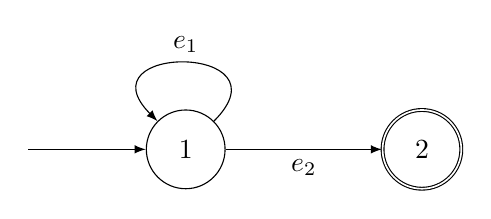 \begin{tikzpicture}

\node[draw, circle,minimum size=1cm] (1) at (0,0) {1};
\node[draw, circle,minimum size=1cm,double] (2) at (3,0) {2};  

\draw (-2,0) edge[-latex] node [left,anchor=north] {} (1);
\draw (1) edge[-latex] node [left,anchor=north] {$e_2$} (2);
\draw (1) edge[-latex, looseness=5] node [left,anchor=south] {$e_1$} (1);

\end{tikzpicture}